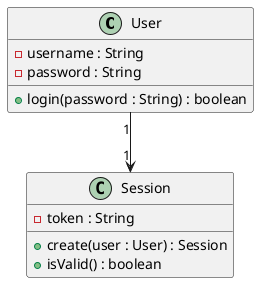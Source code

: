 @startuml
class User {
  -username : String
  -password : String
  +login(password : String) : boolean
}

class Session {
  -token : String
  +create(user : User) : Session
  +isValid() : boolean
}

User "1" --> "1" Session
@enduml
